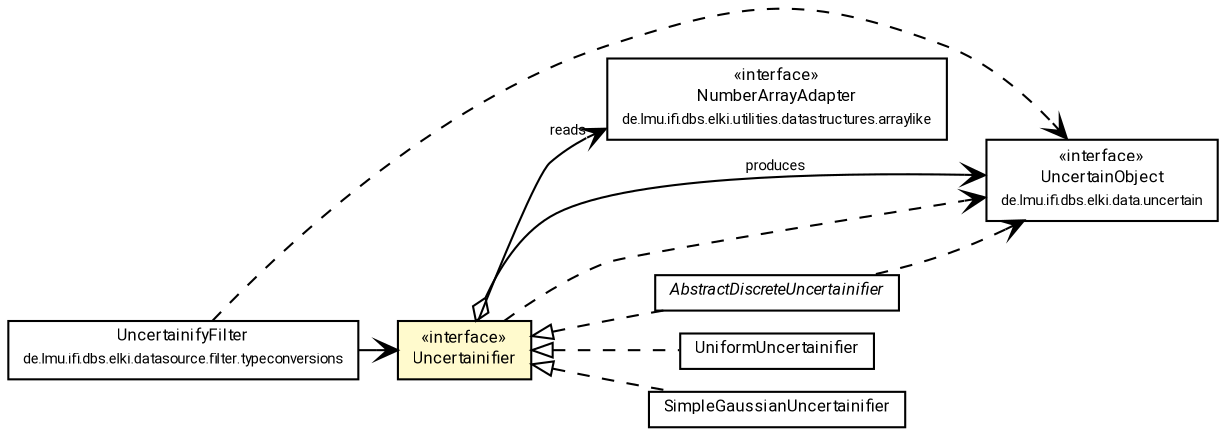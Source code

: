 #!/usr/local/bin/dot
#
# Class diagram 
# Generated by UMLGraph version R5_7_2-60-g0e99a6 (http://www.spinellis.gr/umlgraph/)
#

digraph G {
	graph [fontnames="svg"]
	edge [fontname="Roboto",fontsize=7,labelfontname="Roboto",labelfontsize=7,color="black"];
	node [fontname="Roboto",fontcolor="black",fontsize=8,shape=plaintext,margin=0,width=0,height=0];
	nodesep=0.15;
	ranksep=0.25;
	rankdir=LR;
	// de.lmu.ifi.dbs.elki.utilities.datastructures.arraylike.NumberArrayAdapter<N extends java.lang.Number, A>
	c10488453 [label=<<table title="de.lmu.ifi.dbs.elki.utilities.datastructures.arraylike.NumberArrayAdapter" border="0" cellborder="1" cellspacing="0" cellpadding="2" href="../../../utilities/datastructures/arraylike/NumberArrayAdapter.html" target="_parent">
		<tr><td><table border="0" cellspacing="0" cellpadding="1">
		<tr><td align="center" balign="center"> &#171;interface&#187; </td></tr>
		<tr><td align="center" balign="center"> <font face="Roboto">NumberArrayAdapter</font> </td></tr>
		<tr><td align="center" balign="center"> <font face="Roboto" point-size="7.0">de.lmu.ifi.dbs.elki.utilities.datastructures.arraylike</font> </td></tr>
		</table></td></tr>
		</table>>, URL="../../../utilities/datastructures/arraylike/NumberArrayAdapter.html"];
	// de.lmu.ifi.dbs.elki.data.uncertain.UncertainObject
	c10489556 [label=<<table title="de.lmu.ifi.dbs.elki.data.uncertain.UncertainObject" border="0" cellborder="1" cellspacing="0" cellpadding="2" href="../UncertainObject.html" target="_parent">
		<tr><td><table border="0" cellspacing="0" cellpadding="1">
		<tr><td align="center" balign="center"> &#171;interface&#187; </td></tr>
		<tr><td align="center" balign="center"> <font face="Roboto">UncertainObject</font> </td></tr>
		<tr><td align="center" balign="center"> <font face="Roboto" point-size="7.0">de.lmu.ifi.dbs.elki.data.uncertain</font> </td></tr>
		</table></td></tr>
		</table>>, URL="../UncertainObject.html"];
	// de.lmu.ifi.dbs.elki.data.uncertain.uncertainifier.AbstractDiscreteUncertainifier<UO extends de.lmu.ifi.dbs.elki.data.uncertain.UncertainObject>
	c10489562 [label=<<table title="de.lmu.ifi.dbs.elki.data.uncertain.uncertainifier.AbstractDiscreteUncertainifier" border="0" cellborder="1" cellspacing="0" cellpadding="2" href="AbstractDiscreteUncertainifier.html" target="_parent">
		<tr><td><table border="0" cellspacing="0" cellpadding="1">
		<tr><td align="center" balign="center"> <font face="Roboto"><i>AbstractDiscreteUncertainifier</i></font> </td></tr>
		</table></td></tr>
		</table>>, URL="AbstractDiscreteUncertainifier.html"];
	// de.lmu.ifi.dbs.elki.data.uncertain.uncertainifier.Uncertainifier<UO extends de.lmu.ifi.dbs.elki.data.uncertain.UncertainObject>
	c10489564 [label=<<table title="de.lmu.ifi.dbs.elki.data.uncertain.uncertainifier.Uncertainifier" border="0" cellborder="1" cellspacing="0" cellpadding="2" bgcolor="lemonChiffon" href="Uncertainifier.html" target="_parent">
		<tr><td><table border="0" cellspacing="0" cellpadding="1">
		<tr><td align="center" balign="center"> &#171;interface&#187; </td></tr>
		<tr><td align="center" balign="center"> <font face="Roboto">Uncertainifier</font> </td></tr>
		</table></td></tr>
		</table>>, URL="Uncertainifier.html"];
	// de.lmu.ifi.dbs.elki.data.uncertain.uncertainifier.UniformUncertainifier
	c10489569 [label=<<table title="de.lmu.ifi.dbs.elki.data.uncertain.uncertainifier.UniformUncertainifier" border="0" cellborder="1" cellspacing="0" cellpadding="2" href="UniformUncertainifier.html" target="_parent">
		<tr><td><table border="0" cellspacing="0" cellpadding="1">
		<tr><td align="center" balign="center"> <font face="Roboto">UniformUncertainifier</font> </td></tr>
		</table></td></tr>
		</table>>, URL="UniformUncertainifier.html"];
	// de.lmu.ifi.dbs.elki.data.uncertain.uncertainifier.SimpleGaussianUncertainifier
	c10489571 [label=<<table title="de.lmu.ifi.dbs.elki.data.uncertain.uncertainifier.SimpleGaussianUncertainifier" border="0" cellborder="1" cellspacing="0" cellpadding="2" href="SimpleGaussianUncertainifier.html" target="_parent">
		<tr><td><table border="0" cellspacing="0" cellpadding="1">
		<tr><td align="center" balign="center"> <font face="Roboto">SimpleGaussianUncertainifier</font> </td></tr>
		</table></td></tr>
		</table>>, URL="SimpleGaussianUncertainifier.html"];
	// de.lmu.ifi.dbs.elki.datasource.filter.typeconversions.UncertainifyFilter<UO extends de.lmu.ifi.dbs.elki.data.uncertain.UncertainObject>
	c10489578 [label=<<table title="de.lmu.ifi.dbs.elki.datasource.filter.typeconversions.UncertainifyFilter" border="0" cellborder="1" cellspacing="0" cellpadding="2" href="../../../datasource/filter/typeconversions/UncertainifyFilter.html" target="_parent">
		<tr><td><table border="0" cellspacing="0" cellpadding="1">
		<tr><td align="center" balign="center"> <font face="Roboto">UncertainifyFilter</font> </td></tr>
		<tr><td align="center" balign="center"> <font face="Roboto" point-size="7.0">de.lmu.ifi.dbs.elki.datasource.filter.typeconversions</font> </td></tr>
		</table></td></tr>
		</table>>, URL="../../../datasource/filter/typeconversions/UncertainifyFilter.html"];
	// de.lmu.ifi.dbs.elki.data.uncertain.uncertainifier.AbstractDiscreteUncertainifier<UO extends de.lmu.ifi.dbs.elki.data.uncertain.UncertainObject> implements de.lmu.ifi.dbs.elki.data.uncertain.uncertainifier.Uncertainifier<UO extends de.lmu.ifi.dbs.elki.data.uncertain.UncertainObject>
	c10489564 -> c10489562 [arrowtail=empty,style=dashed,dir=back,weight=9];
	// de.lmu.ifi.dbs.elki.data.uncertain.uncertainifier.Uncertainifier<UO extends de.lmu.ifi.dbs.elki.data.uncertain.UncertainObject> navhas de.lmu.ifi.dbs.elki.data.uncertain.UncertainObject
	c10489564 -> c10489556 [arrowhead=open,arrowtail=ediamond,dir=both,weight=3,label="produces"];
	// de.lmu.ifi.dbs.elki.data.uncertain.uncertainifier.Uncertainifier<UO extends de.lmu.ifi.dbs.elki.data.uncertain.UncertainObject> navassoc de.lmu.ifi.dbs.elki.utilities.datastructures.arraylike.NumberArrayAdapter<N extends java.lang.Number, A>
	c10489564 -> c10488453 [arrowhead=open,weight=1,label="reads"];
	// de.lmu.ifi.dbs.elki.data.uncertain.uncertainifier.UniformUncertainifier implements de.lmu.ifi.dbs.elki.data.uncertain.uncertainifier.Uncertainifier<UO extends de.lmu.ifi.dbs.elki.data.uncertain.UncertainObject>
	c10489564 -> c10489569 [arrowtail=empty,style=dashed,dir=back,weight=9];
	// de.lmu.ifi.dbs.elki.data.uncertain.uncertainifier.SimpleGaussianUncertainifier implements de.lmu.ifi.dbs.elki.data.uncertain.uncertainifier.Uncertainifier<UO extends de.lmu.ifi.dbs.elki.data.uncertain.UncertainObject>
	c10489564 -> c10489571 [arrowtail=empty,style=dashed,dir=back,weight=9];
	// de.lmu.ifi.dbs.elki.datasource.filter.typeconversions.UncertainifyFilter<UO extends de.lmu.ifi.dbs.elki.data.uncertain.UncertainObject> navassoc de.lmu.ifi.dbs.elki.data.uncertain.uncertainifier.Uncertainifier<UO extends de.lmu.ifi.dbs.elki.data.uncertain.UncertainObject>
	c10489578 -> c10489564 [arrowhead=open,weight=1];
	// de.lmu.ifi.dbs.elki.data.uncertain.uncertainifier.AbstractDiscreteUncertainifier<UO extends de.lmu.ifi.dbs.elki.data.uncertain.UncertainObject> depend de.lmu.ifi.dbs.elki.data.uncertain.UncertainObject
	c10489562 -> c10489556 [arrowhead=open,style=dashed,weight=0];
	// de.lmu.ifi.dbs.elki.data.uncertain.uncertainifier.Uncertainifier<UO extends de.lmu.ifi.dbs.elki.data.uncertain.UncertainObject> depend de.lmu.ifi.dbs.elki.data.uncertain.UncertainObject
	c10489564 -> c10489556 [arrowhead=open,style=dashed,weight=0];
	// de.lmu.ifi.dbs.elki.datasource.filter.typeconversions.UncertainifyFilter<UO extends de.lmu.ifi.dbs.elki.data.uncertain.UncertainObject> depend de.lmu.ifi.dbs.elki.data.uncertain.UncertainObject
	c10489578 -> c10489556 [arrowhead=open,style=dashed,weight=0];
}

